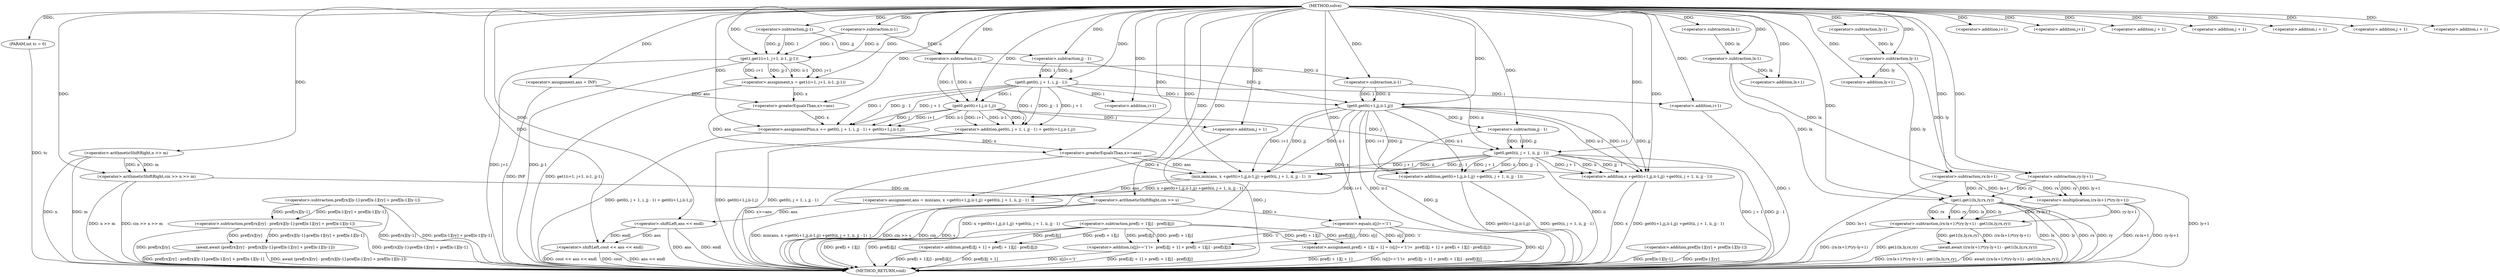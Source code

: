 digraph "solve" {  
"1000105" [label = "(METHOD,solve)" ]
"1000288" [label = "(METHOD_RETURN,void)" ]
"1000106" [label = "(PARAM,int tc = 0)" ]
"1000108" [label = "(<operator>.arithmeticShiftRight,cin >> n >> m)" ]
"1000156" [label = "(<operator>.assignment,ans = INF)" ]
"1000283" [label = "(<operator>.shiftLeft,cout << ans << endl)" ]
"1000115" [label = "(<operator>.arithmeticShiftRight,cin >> s)" ]
"1000160" [label = "(await,await (pref[rx][ry] - pref[rx][ly-1]-pref[lx-1][ry] + pref[lx-1][ly-1]))" ]
"1000193" [label = "(await,await ((rx-lx+1)*(ry-ly+1) - get1(lx,ly,rx,ry)))" ]
"1000212" [label = "(<operator>.assignment,x = get1(i+1, j+1, ii-1, jj-1))" ]
"1000232" [label = "(<operator>.assignmentPlus,x += get0(i, j + 1, i, jj - 1) + get0(i+1,j,ii-1,j))" ]
"1000258" [label = "(<operator>.assignment,ans = min(ans, x +get0(i+1,jj,ii-1,jj) +get0(ii, j + 1, ii, jj - 1)  ))" ]
"1000110" [label = "(<operator>.arithmeticShiftRight,n >> m)" ]
"1000119" [label = "(<operator>.assignment,pref[i + 1][j + 1] = (s[j]=='1')+  pref[i][j + 1] + pref[i + 1][j] - pref[i][j])" ]
"1000228" [label = "(<operator>.greaterEqualsThan,x>=ans)" ]
"1000254" [label = "(<operator>.greaterEqualsThan,x>=ans)" ]
"1000285" [label = "(<operator>.shiftLeft,ans << endl)" ]
"1000161" [label = "(<operator>.subtraction,pref[rx][ry] - pref[rx][ly-1]-pref[lx-1][ry] + pref[lx-1][ly-1])" ]
"1000194" [label = "(<operator>.subtraction,(rx-lx+1)*(ry-ly+1) - get1(lx,ly,rx,ry))" ]
"1000214" [label = "(get1,get1(i+1, j+1, ii-1, jj-1))" ]
"1000234" [label = "(<operator>.addition,get0(i, j + 1, i, jj - 1) + get0(i+1,j,ii-1,j))" ]
"1000260" [label = "(min,min(ans, x +get0(i+1,jj,ii-1,jj) +get0(ii, j + 1, ii, jj - 1)  ))" ]
"1000129" [label = "(<operator>.addition,(s[j]=='1')+  pref[i][j + 1] + pref[i + 1][j] - pref[i][j])" ]
"1000167" [label = "(<operator>.subtraction,pref[rx][ly-1]-pref[lx-1][ry] + pref[lx-1][ly-1])" ]
"1000195" [label = "(<operator>.multiplication,(rx-lx+1)*(ry-ly+1))" ]
"1000206" [label = "(get1,get1(lx,ly,rx,ry))" ]
"1000215" [label = "(<operator>.addition,i+1)" ]
"1000218" [label = "(<operator>.addition,j+1)" ]
"1000221" [label = "(<operator>.subtraction,ii-1)" ]
"1000224" [label = "(<operator>.subtraction,jj-1)" ]
"1000235" [label = "(get0,get0(i, j + 1, i, jj - 1))" ]
"1000244" [label = "(get0,get0(i+1,j,ii-1,j))" ]
"1000262" [label = "(<operator>.addition,x +get0(i+1,jj,ii-1,jj) +get0(ii, j + 1, ii, jj - 1))" ]
"1000126" [label = "(<operator>.addition,j + 1)" ]
"1000130" [label = "(<operator>.equals,s[j]=='1')" ]
"1000135" [label = "(<operator>.addition,pref[i][j + 1] + pref[i + 1][j] - pref[i][j])" ]
"1000175" [label = "(<operator>.addition,pref[lx-1][ry] + pref[lx-1][ly-1])" ]
"1000196" [label = "(<operator>.subtraction,rx-lx+1)" ]
"1000201" [label = "(<operator>.subtraction,ry-ly+1)" ]
"1000237" [label = "(<operator>.addition,j + 1)" ]
"1000241" [label = "(<operator>.subtraction,jj - 1)" ]
"1000245" [label = "(<operator>.addition,i+1)" ]
"1000249" [label = "(<operator>.subtraction,ii-1)" ]
"1000264" [label = "(<operator>.addition,get0(i+1,jj,ii-1,jj) +get0(ii, j + 1, ii, jj - 1))" ]
"1000123" [label = "(<operator>.addition,i + 1)" ]
"1000143" [label = "(<operator>.subtraction,pref[i + 1][j] - pref[i][j])" ]
"1000172" [label = "(<operator>.subtraction,ly-1)" ]
"1000198" [label = "(<operator>.addition,lx+1)" ]
"1000203" [label = "(<operator>.addition,ly+1)" ]
"1000265" [label = "(get0,get0(i+1,jj,ii-1,jj))" ]
"1000274" [label = "(get0,get0(ii, j + 1, ii, jj - 1))" ]
"1000140" [label = "(<operator>.addition,j + 1)" ]
"1000189" [label = "(<operator>.subtraction,ly-1)" ]
"1000266" [label = "(<operator>.addition,i+1)" ]
"1000270" [label = "(<operator>.subtraction,ii-1)" ]
"1000276" [label = "(<operator>.addition,j + 1)" ]
"1000280" [label = "(<operator>.subtraction,jj - 1)" ]
"1000179" [label = "(<operator>.subtraction,lx-1)" ]
"1000186" [label = "(<operator>.subtraction,lx-1)" ]
"1000147" [label = "(<operator>.addition,i + 1)" ]
  "1000106" -> "1000288"  [ label = "DDG: tc"] 
  "1000110" -> "1000288"  [ label = "DDG: n"] 
  "1000108" -> "1000288"  [ label = "DDG: n >> m"] 
  "1000108" -> "1000288"  [ label = "DDG: cin >> n >> m"] 
  "1000115" -> "1000288"  [ label = "DDG: cin"] 
  "1000115" -> "1000288"  [ label = "DDG: s"] 
  "1000115" -> "1000288"  [ label = "DDG: cin >> s"] 
  "1000119" -> "1000288"  [ label = "DDG: pref[i + 1][j + 1]"] 
  "1000130" -> "1000288"  [ label = "DDG: s[j]"] 
  "1000129" -> "1000288"  [ label = "DDG: s[j]=='1'"] 
  "1000135" -> "1000288"  [ label = "DDG: pref[i][j + 1]"] 
  "1000143" -> "1000288"  [ label = "DDG: pref[i + 1][j]"] 
  "1000143" -> "1000288"  [ label = "DDG: pref[i][j]"] 
  "1000135" -> "1000288"  [ label = "DDG: pref[i + 1][j] - pref[i][j]"] 
  "1000129" -> "1000288"  [ label = "DDG: pref[i][j + 1] + pref[i + 1][j] - pref[i][j]"] 
  "1000119" -> "1000288"  [ label = "DDG: (s[j]=='1')+  pref[i][j + 1] + pref[i + 1][j] - pref[i][j]"] 
  "1000161" -> "1000288"  [ label = "DDG: pref[rx][ry]"] 
  "1000167" -> "1000288"  [ label = "DDG: pref[rx][ly-1]"] 
  "1000175" -> "1000288"  [ label = "DDG: pref[lx-1][ry]"] 
  "1000175" -> "1000288"  [ label = "DDG: pref[lx-1][ly-1]"] 
  "1000167" -> "1000288"  [ label = "DDG: pref[lx-1][ry] + pref[lx-1][ly-1]"] 
  "1000161" -> "1000288"  [ label = "DDG: pref[rx][ly-1]-pref[lx-1][ry] + pref[lx-1][ly-1]"] 
  "1000160" -> "1000288"  [ label = "DDG: pref[rx][ry] - pref[rx][ly-1]-pref[lx-1][ry] + pref[lx-1][ly-1]"] 
  "1000160" -> "1000288"  [ label = "DDG: await (pref[rx][ry] - pref[rx][ly-1]-pref[lx-1][ry] + pref[lx-1][ly-1])"] 
  "1000196" -> "1000288"  [ label = "DDG: lx+1"] 
  "1000195" -> "1000288"  [ label = "DDG: rx-lx+1"] 
  "1000201" -> "1000288"  [ label = "DDG: ly+1"] 
  "1000195" -> "1000288"  [ label = "DDG: ry-ly+1"] 
  "1000194" -> "1000288"  [ label = "DDG: (rx-lx+1)*(ry-ly+1)"] 
  "1000206" -> "1000288"  [ label = "DDG: lx"] 
  "1000206" -> "1000288"  [ label = "DDG: ly"] 
  "1000206" -> "1000288"  [ label = "DDG: rx"] 
  "1000206" -> "1000288"  [ label = "DDG: ry"] 
  "1000194" -> "1000288"  [ label = "DDG: get1(lx,ly,rx,ry)"] 
  "1000193" -> "1000288"  [ label = "DDG: (rx-lx+1)*(ry-ly+1) - get1(lx,ly,rx,ry)"] 
  "1000193" -> "1000288"  [ label = "DDG: await ((rx-lx+1)*(ry-ly+1) - get1(lx,ly,rx,ry))"] 
  "1000214" -> "1000288"  [ label = "DDG: j+1"] 
  "1000214" -> "1000288"  [ label = "DDG: jj-1"] 
  "1000212" -> "1000288"  [ label = "DDG: get1(i+1, j+1, ii-1, jj-1)"] 
  "1000234" -> "1000288"  [ label = "DDG: get0(i, j + 1, i, jj - 1)"] 
  "1000234" -> "1000288"  [ label = "DDG: get0(i+1,j,ii-1,j)"] 
  "1000232" -> "1000288"  [ label = "DDG: get0(i, j + 1, i, jj - 1) + get0(i+1,j,ii-1,j)"] 
  "1000254" -> "1000288"  [ label = "DDG: x>=ans"] 
  "1000262" -> "1000288"  [ label = "DDG: x"] 
  "1000266" -> "1000288"  [ label = "DDG: i"] 
  "1000265" -> "1000288"  [ label = "DDG: i+1"] 
  "1000265" -> "1000288"  [ label = "DDG: ii-1"] 
  "1000264" -> "1000288"  [ label = "DDG: get0(i+1,jj,ii-1,jj)"] 
  "1000274" -> "1000288"  [ label = "DDG: ii"] 
  "1000276" -> "1000288"  [ label = "DDG: j"] 
  "1000274" -> "1000288"  [ label = "DDG: j + 1"] 
  "1000280" -> "1000288"  [ label = "DDG: jj"] 
  "1000274" -> "1000288"  [ label = "DDG: jj - 1"] 
  "1000264" -> "1000288"  [ label = "DDG: get0(ii, j + 1, ii, jj - 1)"] 
  "1000262" -> "1000288"  [ label = "DDG: get0(i+1,jj,ii-1,jj) +get0(ii, j + 1, ii, jj - 1)"] 
  "1000260" -> "1000288"  [ label = "DDG: x +get0(i+1,jj,ii-1,jj) +get0(ii, j + 1, ii, jj - 1)"] 
  "1000258" -> "1000288"  [ label = "DDG: min(ans, x +get0(i+1,jj,ii-1,jj) +get0(ii, j + 1, ii, jj - 1)  )"] 
  "1000285" -> "1000288"  [ label = "DDG: ans"] 
  "1000283" -> "1000288"  [ label = "DDG: ans << endl"] 
  "1000283" -> "1000288"  [ label = "DDG: cout << ans << endl"] 
  "1000283" -> "1000288"  [ label = "DDG: cout"] 
  "1000285" -> "1000288"  [ label = "DDG: endl"] 
  "1000110" -> "1000288"  [ label = "DDG: m"] 
  "1000156" -> "1000288"  [ label = "DDG: INF"] 
  "1000105" -> "1000106"  [ label = "DDG: "] 
  "1000105" -> "1000156"  [ label = "DDG: "] 
  "1000105" -> "1000108"  [ label = "DDG: "] 
  "1000110" -> "1000108"  [ label = "DDG: m"] 
  "1000110" -> "1000108"  [ label = "DDG: n"] 
  "1000214" -> "1000212"  [ label = "DDG: j+1"] 
  "1000214" -> "1000212"  [ label = "DDG: i+1"] 
  "1000214" -> "1000212"  [ label = "DDG: jj-1"] 
  "1000214" -> "1000212"  [ label = "DDG: ii-1"] 
  "1000235" -> "1000232"  [ label = "DDG: i"] 
  "1000235" -> "1000232"  [ label = "DDG: jj - 1"] 
  "1000235" -> "1000232"  [ label = "DDG: j + 1"] 
  "1000244" -> "1000232"  [ label = "DDG: j"] 
  "1000244" -> "1000232"  [ label = "DDG: i+1"] 
  "1000244" -> "1000232"  [ label = "DDG: ii-1"] 
  "1000260" -> "1000258"  [ label = "DDG: ans"] 
  "1000260" -> "1000258"  [ label = "DDG: x +get0(i+1,jj,ii-1,jj) +get0(ii, j + 1, ii, jj - 1)"] 
  "1000105" -> "1000283"  [ label = "DDG: "] 
  "1000285" -> "1000283"  [ label = "DDG: endl"] 
  "1000285" -> "1000283"  [ label = "DDG: ans"] 
  "1000105" -> "1000110"  [ label = "DDG: "] 
  "1000108" -> "1000115"  [ label = "DDG: cin"] 
  "1000105" -> "1000115"  [ label = "DDG: "] 
  "1000130" -> "1000119"  [ label = "DDG: s[j]"] 
  "1000130" -> "1000119"  [ label = "DDG: '1'"] 
  "1000143" -> "1000119"  [ label = "DDG: pref[i][j]"] 
  "1000143" -> "1000119"  [ label = "DDG: pref[i + 1][j]"] 
  "1000161" -> "1000160"  [ label = "DDG: pref[rx][ry]"] 
  "1000161" -> "1000160"  [ label = "DDG: pref[rx][ly-1]-pref[lx-1][ry] + pref[lx-1][ly-1]"] 
  "1000194" -> "1000193"  [ label = "DDG: get1(lx,ly,rx,ry)"] 
  "1000194" -> "1000193"  [ label = "DDG: (rx-lx+1)*(ry-ly+1)"] 
  "1000105" -> "1000212"  [ label = "DDG: "] 
  "1000228" -> "1000232"  [ label = "DDG: x"] 
  "1000105" -> "1000232"  [ label = "DDG: "] 
  "1000105" -> "1000258"  [ label = "DDG: "] 
  "1000258" -> "1000285"  [ label = "DDG: ans"] 
  "1000105" -> "1000285"  [ label = "DDG: "] 
  "1000167" -> "1000161"  [ label = "DDG: pref[rx][ly-1]"] 
  "1000167" -> "1000161"  [ label = "DDG: pref[lx-1][ry] + pref[lx-1][ly-1]"] 
  "1000195" -> "1000194"  [ label = "DDG: ry-ly+1"] 
  "1000195" -> "1000194"  [ label = "DDG: rx-lx+1"] 
  "1000206" -> "1000194"  [ label = "DDG: rx"] 
  "1000206" -> "1000194"  [ label = "DDG: ry"] 
  "1000206" -> "1000194"  [ label = "DDG: lx"] 
  "1000206" -> "1000194"  [ label = "DDG: ly"] 
  "1000105" -> "1000214"  [ label = "DDG: "] 
  "1000221" -> "1000214"  [ label = "DDG: ii"] 
  "1000221" -> "1000214"  [ label = "DDG: 1"] 
  "1000224" -> "1000214"  [ label = "DDG: 1"] 
  "1000224" -> "1000214"  [ label = "DDG: jj"] 
  "1000212" -> "1000228"  [ label = "DDG: x"] 
  "1000105" -> "1000228"  [ label = "DDG: "] 
  "1000156" -> "1000228"  [ label = "DDG: ans"] 
  "1000235" -> "1000234"  [ label = "DDG: i"] 
  "1000235" -> "1000234"  [ label = "DDG: jj - 1"] 
  "1000235" -> "1000234"  [ label = "DDG: j + 1"] 
  "1000244" -> "1000234"  [ label = "DDG: j"] 
  "1000244" -> "1000234"  [ label = "DDG: i+1"] 
  "1000244" -> "1000234"  [ label = "DDG: ii-1"] 
  "1000232" -> "1000254"  [ label = "DDG: x"] 
  "1000105" -> "1000254"  [ label = "DDG: "] 
  "1000228" -> "1000254"  [ label = "DDG: ans"] 
  "1000254" -> "1000260"  [ label = "DDG: ans"] 
  "1000105" -> "1000260"  [ label = "DDG: "] 
  "1000254" -> "1000260"  [ label = "DDG: x"] 
  "1000274" -> "1000260"  [ label = "DDG: j + 1"] 
  "1000274" -> "1000260"  [ label = "DDG: ii"] 
  "1000274" -> "1000260"  [ label = "DDG: jj - 1"] 
  "1000265" -> "1000260"  [ label = "DDG: jj"] 
  "1000265" -> "1000260"  [ label = "DDG: ii-1"] 
  "1000265" -> "1000260"  [ label = "DDG: i+1"] 
  "1000130" -> "1000129"  [ label = "DDG: s[j]"] 
  "1000130" -> "1000129"  [ label = "DDG: '1'"] 
  "1000143" -> "1000129"  [ label = "DDG: pref[i][j]"] 
  "1000143" -> "1000129"  [ label = "DDG: pref[i + 1][j]"] 
  "1000196" -> "1000195"  [ label = "DDG: lx+1"] 
  "1000196" -> "1000195"  [ label = "DDG: rx"] 
  "1000201" -> "1000195"  [ label = "DDG: ry"] 
  "1000201" -> "1000195"  [ label = "DDG: ly+1"] 
  "1000105" -> "1000206"  [ label = "DDG: "] 
  "1000186" -> "1000206"  [ label = "DDG: lx"] 
  "1000189" -> "1000206"  [ label = "DDG: ly"] 
  "1000196" -> "1000206"  [ label = "DDG: rx"] 
  "1000201" -> "1000206"  [ label = "DDG: ry"] 
  "1000105" -> "1000215"  [ label = "DDG: "] 
  "1000105" -> "1000218"  [ label = "DDG: "] 
  "1000105" -> "1000221"  [ label = "DDG: "] 
  "1000105" -> "1000224"  [ label = "DDG: "] 
  "1000105" -> "1000235"  [ label = "DDG: "] 
  "1000241" -> "1000235"  [ label = "DDG: 1"] 
  "1000241" -> "1000235"  [ label = "DDG: jj"] 
  "1000105" -> "1000244"  [ label = "DDG: "] 
  "1000235" -> "1000244"  [ label = "DDG: i"] 
  "1000249" -> "1000244"  [ label = "DDG: ii"] 
  "1000249" -> "1000244"  [ label = "DDG: 1"] 
  "1000254" -> "1000262"  [ label = "DDG: x"] 
  "1000105" -> "1000262"  [ label = "DDG: "] 
  "1000274" -> "1000262"  [ label = "DDG: j + 1"] 
  "1000274" -> "1000262"  [ label = "DDG: ii"] 
  "1000274" -> "1000262"  [ label = "DDG: jj - 1"] 
  "1000265" -> "1000262"  [ label = "DDG: jj"] 
  "1000265" -> "1000262"  [ label = "DDG: ii-1"] 
  "1000265" -> "1000262"  [ label = "DDG: i+1"] 
  "1000105" -> "1000126"  [ label = "DDG: "] 
  "1000115" -> "1000130"  [ label = "DDG: s"] 
  "1000105" -> "1000130"  [ label = "DDG: "] 
  "1000143" -> "1000135"  [ label = "DDG: pref[i][j]"] 
  "1000143" -> "1000135"  [ label = "DDG: pref[i + 1][j]"] 
  "1000105" -> "1000196"  [ label = "DDG: "] 
  "1000186" -> "1000196"  [ label = "DDG: lx"] 
  "1000105" -> "1000201"  [ label = "DDG: "] 
  "1000189" -> "1000201"  [ label = "DDG: ly"] 
  "1000105" -> "1000237"  [ label = "DDG: "] 
  "1000224" -> "1000241"  [ label = "DDG: jj"] 
  "1000105" -> "1000241"  [ label = "DDG: "] 
  "1000235" -> "1000245"  [ label = "DDG: i"] 
  "1000105" -> "1000245"  [ label = "DDG: "] 
  "1000221" -> "1000249"  [ label = "DDG: ii"] 
  "1000105" -> "1000249"  [ label = "DDG: "] 
  "1000265" -> "1000264"  [ label = "DDG: jj"] 
  "1000265" -> "1000264"  [ label = "DDG: ii-1"] 
  "1000265" -> "1000264"  [ label = "DDG: i+1"] 
  "1000274" -> "1000264"  [ label = "DDG: j + 1"] 
  "1000274" -> "1000264"  [ label = "DDG: ii"] 
  "1000274" -> "1000264"  [ label = "DDG: jj - 1"] 
  "1000105" -> "1000123"  [ label = "DDG: "] 
  "1000105" -> "1000172"  [ label = "DDG: "] 
  "1000186" -> "1000198"  [ label = "DDG: lx"] 
  "1000105" -> "1000198"  [ label = "DDG: "] 
  "1000189" -> "1000203"  [ label = "DDG: ly"] 
  "1000105" -> "1000203"  [ label = "DDG: "] 
  "1000105" -> "1000265"  [ label = "DDG: "] 
  "1000235" -> "1000265"  [ label = "DDG: i"] 
  "1000241" -> "1000265"  [ label = "DDG: jj"] 
  "1000270" -> "1000265"  [ label = "DDG: ii"] 
  "1000270" -> "1000265"  [ label = "DDG: 1"] 
  "1000270" -> "1000274"  [ label = "DDG: ii"] 
  "1000105" -> "1000274"  [ label = "DDG: "] 
  "1000244" -> "1000274"  [ label = "DDG: j"] 
  "1000280" -> "1000274"  [ label = "DDG: 1"] 
  "1000280" -> "1000274"  [ label = "DDG: jj"] 
  "1000105" -> "1000140"  [ label = "DDG: "] 
  "1000172" -> "1000189"  [ label = "DDG: ly"] 
  "1000105" -> "1000189"  [ label = "DDG: "] 
  "1000105" -> "1000266"  [ label = "DDG: "] 
  "1000235" -> "1000266"  [ label = "DDG: i"] 
  "1000249" -> "1000270"  [ label = "DDG: ii"] 
  "1000105" -> "1000270"  [ label = "DDG: "] 
  "1000244" -> "1000276"  [ label = "DDG: j"] 
  "1000105" -> "1000276"  [ label = "DDG: "] 
  "1000265" -> "1000280"  [ label = "DDG: jj"] 
  "1000105" -> "1000280"  [ label = "DDG: "] 
  "1000105" -> "1000179"  [ label = "DDG: "] 
  "1000179" -> "1000186"  [ label = "DDG: lx"] 
  "1000105" -> "1000186"  [ label = "DDG: "] 
  "1000105" -> "1000147"  [ label = "DDG: "] 
}
